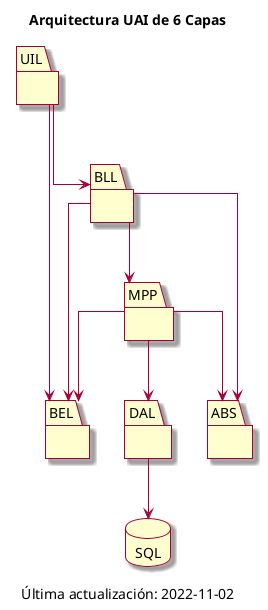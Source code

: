 ' =======================================
' Author:      Gerardo Tordoya
' Create date: 2022-11-02
' Description: Arquitectura LUG (6 Capas)
' =======================================

@startuml Gestor de Campeonatos

' ─── CONFIGURACIONES ──────────────────────────────────────────────────────────
skin rose
' skinparam classFontName Calibri
' skinparam shadowing false
' hide circle
skinparam linetype ortho

' --- TÍTULO ───────────────────────────────────────────────────────────────────
title Arquitectura UAI de 6 Capas

' ─── ENTIDADES ────────────────────────────────────────────────────────────────
package BEL
{
}

package UIL
{
}

package BLL
{
}

package MPP
{
}

package DAL
{
}

package ABS
{
}

package SQL <<Database>>
{
}

' ─── RELACIONES ───────────────────────────────────────────────────────────────
UIL -[plain]-> BLL
BLL -[plain]-> MPP
MPP -[plain]-> DAL
DAL -[plain]-> SQL

UIL -[plain]-> BEL
BLL -[plain]-> BEL
MPP -[plain]-> BEL

BLL -[plain]-> ABS
MPP -[plain]-> ABS



' ─── NOTAS ────────────────────────────────────────────────────────────────────


' ─── SUBTÍTULO ────────────────────────────────────────────────────────────────
caption Última actualización: 2022-11-02

' ─── FIN ──────────────────────────────────────────────────────────────────────
@enduml